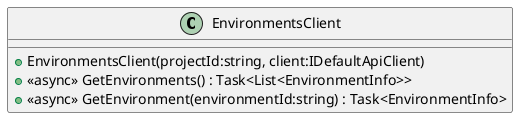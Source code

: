 @startuml
class EnvironmentsClient {
    + EnvironmentsClient(projectId:string, client:IDefaultApiClient)
    + <<async>> GetEnvironments() : Task<List<EnvironmentInfo>>
    + <<async>> GetEnvironment(environmentId:string) : Task<EnvironmentInfo>
}
@enduml
